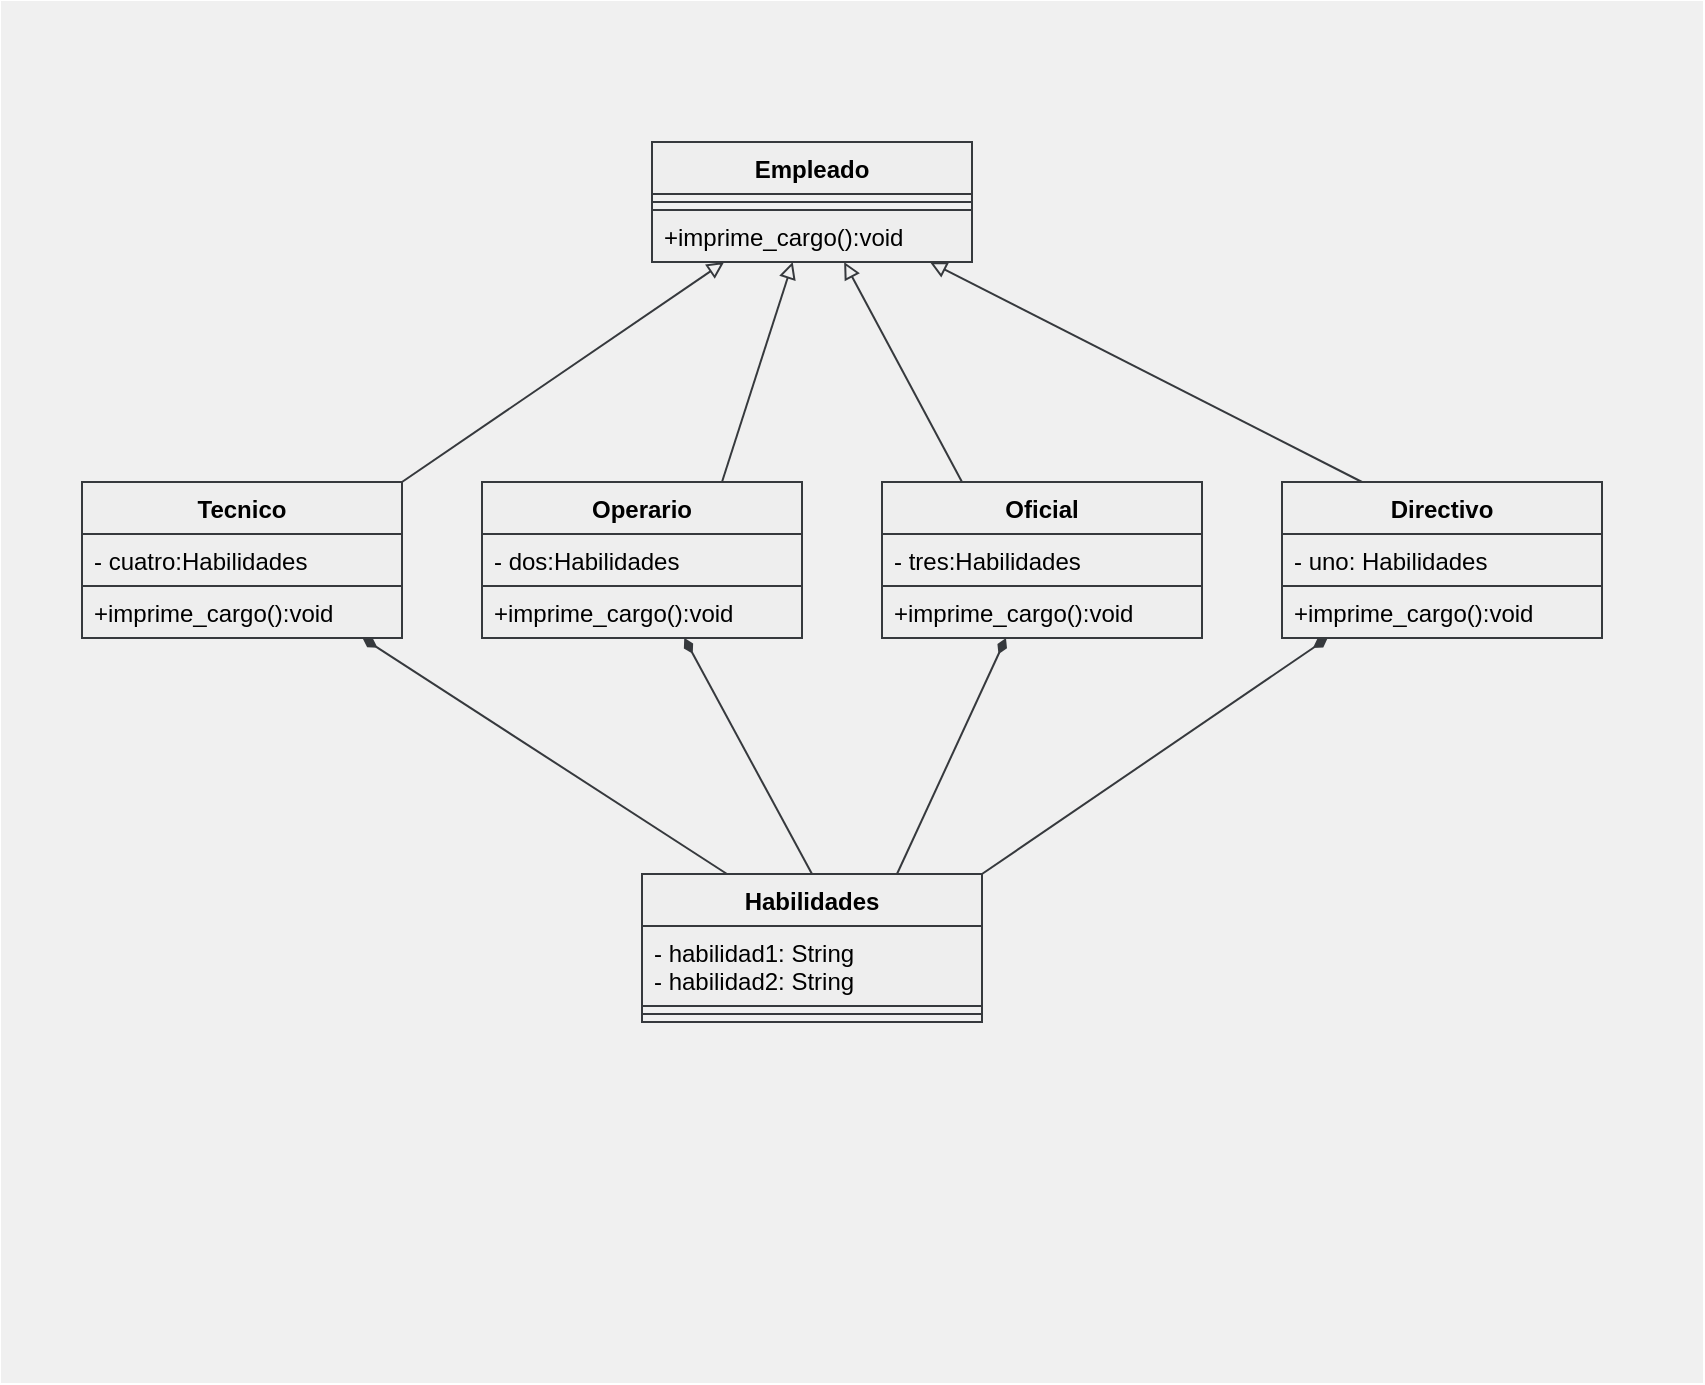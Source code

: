 <mxfile>
    <diagram id="-5IPHxlqQldBWp497B-Q" name="Page-1">
        <mxGraphModel dx="956" dy="519" grid="1" gridSize="10" guides="1" tooltips="1" connect="1" arrows="1" fold="1" page="1" pageScale="1" pageWidth="850" pageHeight="1100" math="0" shadow="0">
            <root>
                <mxCell id="0"/>
                <mxCell id="1" parent="0"/>
                <mxCell id="46" value="" style="rounded=0;whiteSpace=wrap;html=1;strokeColor=#F0F0F0;fillColor=#F0F0F0;movable=0;resizable=0;rotatable=0;deletable=0;editable=0;connectable=0;" parent="1" vertex="1">
                    <mxGeometry y="40" width="850" height="690" as="geometry"/>
                </mxCell>
                <mxCell id="40" style="html=1;exitX=0.25;exitY=0;exitDx=0;exitDy=0;endArrow=diamondThin;endFill=1;swimlaneLine=1;fontColor=#000000;labelBackgroundColor=none;fillColor=#eeeeee;strokeColor=#36393d;" parent="1" source="3" target="31" edge="1">
                    <mxGeometry relative="1" as="geometry"/>
                </mxCell>
                <mxCell id="41" style="html=1;exitX=0.5;exitY=0;exitDx=0;exitDy=0;endArrow=diamondThin;endFill=1;swimlaneLine=1;fontColor=#000000;labelBackgroundColor=none;fillColor=#eeeeee;strokeColor=#36393d;" parent="1" source="3" target="19" edge="1">
                    <mxGeometry relative="1" as="geometry">
                        <mxPoint x="400" y="410" as="targetPoint"/>
                    </mxGeometry>
                </mxCell>
                <mxCell id="42" style="html=1;exitX=0.75;exitY=0;exitDx=0;exitDy=0;endArrow=diamondThin;endFill=1;swimlaneLine=1;fontColor=#000000;labelBackgroundColor=none;fillColor=#eeeeee;strokeColor=#36393d;" parent="1" source="3" target="27" edge="1">
                    <mxGeometry relative="1" as="geometry">
                        <mxPoint x="530" y="400" as="targetPoint"/>
                    </mxGeometry>
                </mxCell>
                <mxCell id="43" style="html=1;exitX=1;exitY=0;exitDx=0;exitDy=0;endArrow=diamondThin;endFill=1;swimlaneLine=1;fontColor=#000000;labelBackgroundColor=none;fillColor=#eeeeee;strokeColor=#36393d;" parent="1" source="3" target="23" edge="1">
                    <mxGeometry relative="1" as="geometry">
                        <mxPoint x="650" y="380" as="targetPoint"/>
                    </mxGeometry>
                </mxCell>
                <mxCell id="3" value="Habilidades" style="swimlane;fontStyle=1;align=center;verticalAlign=top;childLayout=stackLayout;horizontal=1;startSize=26;horizontalStack=0;resizeParent=1;resizeParentMax=0;resizeLast=0;collapsible=1;marginBottom=0;swimlaneLine=1;labelBackgroundColor=none;fillColor=#eeeeee;strokeColor=#36393d;fontColor=#000000;" parent="1" vertex="1">
                    <mxGeometry x="320" y="476" width="170" height="74" as="geometry"/>
                </mxCell>
                <mxCell id="4" value="- habilidad1: String&#10;- habilidad2: String&#10;" style="text;align=left;verticalAlign=top;spacingLeft=4;spacingRight=4;overflow=hidden;rotatable=0;points=[[0,0.5],[1,0.5]];portConstraint=eastwest;swimlaneLine=1;labelBackgroundColor=none;fillColor=#eeeeee;strokeColor=#36393d;fontColor=#000000;" parent="3" vertex="1">
                    <mxGeometry y="26" width="170" height="40" as="geometry"/>
                </mxCell>
                <mxCell id="5" value="" style="line;strokeWidth=1;align=left;verticalAlign=middle;spacingTop=-1;spacingLeft=3;spacingRight=3;rotatable=0;labelPosition=right;points=[];portConstraint=eastwest;swimlaneLine=1;labelBackgroundColor=none;fillColor=#eeeeee;strokeColor=#36393d;fontColor=#000000;" parent="3" vertex="1">
                    <mxGeometry y="66" width="170" height="8" as="geometry"/>
                </mxCell>
                <mxCell id="11" value="Empleado" style="swimlane;fontStyle=1;align=center;verticalAlign=top;childLayout=stackLayout;horizontal=1;startSize=26;horizontalStack=0;resizeParent=1;resizeParentMax=0;resizeLast=0;collapsible=1;marginBottom=0;swimlaneLine=1;labelBackgroundColor=none;fillColor=#eeeeee;strokeColor=#36393d;fontColor=#000000;" parent="1" vertex="1">
                    <mxGeometry x="325" y="110" width="160" height="60" as="geometry"/>
                </mxCell>
                <mxCell id="13" value="" style="line;strokeWidth=1;align=left;verticalAlign=middle;spacingTop=-1;spacingLeft=3;spacingRight=3;rotatable=0;labelPosition=right;points=[];portConstraint=eastwest;swimlaneLine=1;labelBackgroundColor=none;fillColor=#eeeeee;strokeColor=#36393d;fontColor=#000000;" parent="11" vertex="1">
                    <mxGeometry y="26" width="160" height="8" as="geometry"/>
                </mxCell>
                <mxCell id="14" value="+imprime_cargo():void &#10;" style="text;align=left;verticalAlign=top;spacingLeft=4;spacingRight=4;overflow=hidden;rotatable=0;points=[[0,0.5],[1,0.5]];portConstraint=eastwest;swimlaneLine=1;labelBackgroundColor=none;fillColor=#eeeeee;strokeColor=#36393d;fontColor=#000000;" parent="11" vertex="1">
                    <mxGeometry y="34" width="160" height="26" as="geometry"/>
                </mxCell>
                <mxCell id="37" style="edgeStyle=none;html=1;exitX=0.75;exitY=0;exitDx=0;exitDy=0;endArrow=block;endFill=0;swimlaneLine=1;fontColor=#000000;labelBackgroundColor=none;fillColor=#eeeeee;strokeColor=#36393d;" parent="1" source="19" target="11" edge="1">
                    <mxGeometry relative="1" as="geometry"/>
                </mxCell>
                <mxCell id="19" value="Operario" style="swimlane;fontStyle=1;align=center;verticalAlign=top;childLayout=stackLayout;horizontal=1;startSize=26;horizontalStack=0;resizeParent=1;resizeParentMax=0;resizeLast=0;collapsible=1;marginBottom=0;swimlaneLine=1;labelBackgroundColor=none;fillColor=#eeeeee;strokeColor=#36393d;fontColor=#000000;" parent="1" vertex="1">
                    <mxGeometry x="240" y="280" width="160" height="78" as="geometry">
                        <mxRectangle x="240" y="280" width="90" height="30" as="alternateBounds"/>
                    </mxGeometry>
                </mxCell>
                <mxCell id="20" value="- dos:Habilidades " style="text;align=left;verticalAlign=top;spacingLeft=4;spacingRight=4;overflow=hidden;rotatable=0;points=[[0,0.5],[1,0.5]];portConstraint=eastwest;swimlaneLine=1;labelBackgroundColor=none;fillColor=#eeeeee;strokeColor=#36393d;fontColor=#000000;" parent="19" vertex="1">
                    <mxGeometry y="26" width="160" height="26" as="geometry"/>
                </mxCell>
                <mxCell id="22" value="+imprime_cargo():void " style="text;align=left;verticalAlign=top;spacingLeft=4;spacingRight=4;overflow=hidden;rotatable=0;points=[[0,0.5],[1,0.5]];portConstraint=eastwest;swimlaneLine=1;labelBackgroundColor=none;fillColor=#eeeeee;strokeColor=#36393d;fontColor=#000000;" parent="19" vertex="1">
                    <mxGeometry y="52" width="160" height="26" as="geometry"/>
                </mxCell>
                <mxCell id="39" style="edgeStyle=none;html=1;exitX=0.25;exitY=0;exitDx=0;exitDy=0;endArrow=block;endFill=0;swimlaneLine=1;fontColor=#000000;labelBackgroundColor=none;fillColor=#eeeeee;strokeColor=#36393d;" parent="1" source="23" target="11" edge="1">
                    <mxGeometry relative="1" as="geometry"/>
                </mxCell>
                <mxCell id="23" value="Directivo" style="swimlane;fontStyle=1;align=center;verticalAlign=top;childLayout=stackLayout;horizontal=1;startSize=26;horizontalStack=0;resizeParent=1;resizeParentMax=0;resizeLast=0;collapsible=1;marginBottom=0;swimlaneLine=1;labelBackgroundColor=none;fillColor=#eeeeee;strokeColor=#36393d;fontColor=#000000;" parent="1" vertex="1">
                    <mxGeometry x="640" y="280" width="160" height="78" as="geometry"/>
                </mxCell>
                <mxCell id="24" value="- uno: Habilidades" style="text;align=left;verticalAlign=top;spacingLeft=4;spacingRight=4;overflow=hidden;rotatable=0;points=[[0,0.5],[1,0.5]];portConstraint=eastwest;swimlaneLine=1;labelBackgroundColor=none;fillColor=#eeeeee;strokeColor=#36393d;fontColor=#000000;" parent="23" vertex="1">
                    <mxGeometry y="26" width="160" height="26" as="geometry"/>
                </mxCell>
                <mxCell id="26" value="+imprime_cargo():void " style="text;align=left;verticalAlign=top;spacingLeft=4;spacingRight=4;overflow=hidden;rotatable=0;points=[[0,0.5],[1,0.5]];portConstraint=eastwest;swimlaneLine=1;labelBackgroundColor=none;fillColor=#eeeeee;strokeColor=#36393d;fontColor=#000000;" parent="23" vertex="1">
                    <mxGeometry y="52" width="160" height="26" as="geometry"/>
                </mxCell>
                <mxCell id="38" style="edgeStyle=none;html=1;exitX=0.25;exitY=0;exitDx=0;exitDy=0;endArrow=block;endFill=0;swimlaneLine=1;fontColor=#000000;labelBackgroundColor=none;fillColor=#eeeeee;strokeColor=#36393d;" parent="1" source="27" target="11" edge="1">
                    <mxGeometry relative="1" as="geometry"/>
                </mxCell>
                <mxCell id="27" value="Oficial" style="swimlane;fontStyle=1;align=center;verticalAlign=top;childLayout=stackLayout;horizontal=1;startSize=26;horizontalStack=0;resizeParent=1;resizeParentMax=0;resizeLast=0;collapsible=1;marginBottom=0;swimlaneLine=1;labelBackgroundColor=none;fillColor=#eeeeee;strokeColor=#36393d;fontColor=#000000;" parent="1" vertex="1">
                    <mxGeometry x="440" y="280" width="160" height="78" as="geometry"/>
                </mxCell>
                <mxCell id="28" value="- tres:Habilidades " style="text;align=left;verticalAlign=top;spacingLeft=4;spacingRight=4;overflow=hidden;rotatable=0;points=[[0,0.5],[1,0.5]];portConstraint=eastwest;swimlaneLine=1;labelBackgroundColor=none;fillColor=#eeeeee;strokeColor=#36393d;fontColor=#000000;" parent="27" vertex="1">
                    <mxGeometry y="26" width="160" height="26" as="geometry"/>
                </mxCell>
                <mxCell id="30" value="+imprime_cargo():void " style="text;align=left;verticalAlign=top;spacingLeft=4;spacingRight=4;overflow=hidden;rotatable=0;points=[[0,0.5],[1,0.5]];portConstraint=eastwest;swimlaneLine=1;labelBackgroundColor=none;fillColor=#eeeeee;strokeColor=#36393d;fontColor=#000000;" parent="27" vertex="1">
                    <mxGeometry y="52" width="160" height="26" as="geometry"/>
                </mxCell>
                <mxCell id="36" style="edgeStyle=none;html=1;exitX=1;exitY=0;exitDx=0;exitDy=0;endArrow=block;endFill=0;swimlaneLine=1;fontColor=#000000;labelBackgroundColor=none;fillColor=#eeeeee;strokeColor=#36393d;" parent="1" source="31" target="11" edge="1">
                    <mxGeometry relative="1" as="geometry">
                        <mxPoint x="330" y="190" as="targetPoint"/>
                    </mxGeometry>
                </mxCell>
                <mxCell id="31" value="Tecnico" style="swimlane;fontStyle=1;align=center;verticalAlign=top;childLayout=stackLayout;horizontal=1;startSize=26;horizontalStack=0;resizeParent=1;resizeParentMax=0;resizeLast=0;collapsible=1;marginBottom=0;swimlaneLine=1;labelBackgroundColor=none;fillColor=#eeeeee;strokeColor=#36393d;fontColor=#000000;" parent="1" vertex="1">
                    <mxGeometry x="40" y="280" width="160" height="78" as="geometry"/>
                </mxCell>
                <mxCell id="32" value="- cuatro:Habilidades " style="text;align=left;verticalAlign=top;spacingLeft=4;spacingRight=4;overflow=hidden;rotatable=0;points=[[0,0.5],[1,0.5]];portConstraint=eastwest;swimlaneLine=1;labelBackgroundColor=none;fillColor=#eeeeee;strokeColor=#36393d;fontColor=#000000;" parent="31" vertex="1">
                    <mxGeometry y="26" width="160" height="26" as="geometry"/>
                </mxCell>
                <mxCell id="34" value="+imprime_cargo():void " style="text;align=left;verticalAlign=top;spacingLeft=4;spacingRight=4;overflow=hidden;rotatable=0;points=[[0,0.5],[1,0.5]];portConstraint=eastwest;swimlaneLine=1;labelBackgroundColor=none;fillColor=#eeeeee;strokeColor=#36393d;fontColor=#000000;" parent="31" vertex="1">
                    <mxGeometry y="52" width="160" height="26" as="geometry"/>
                </mxCell>
            </root>
        </mxGraphModel>
    </diagram>
</mxfile>